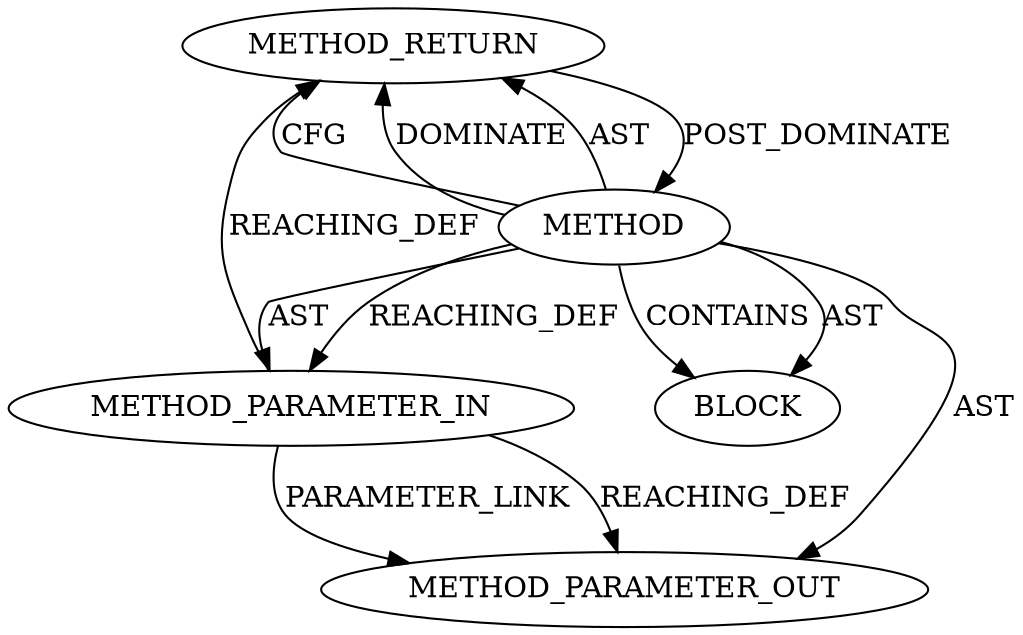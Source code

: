 digraph {
  20328 [label=METHOD_RETURN ORDER=2 CODE="RET" TYPE_FULL_NAME="ANY" EVALUATION_STRATEGY="BY_VALUE"]
  20325 [label=METHOD AST_PARENT_TYPE="NAMESPACE_BLOCK" AST_PARENT_FULL_NAME="<global>" ORDER=0 CODE="<empty>" FULL_NAME="tcp_rate_check_app_limited" IS_EXTERNAL=true FILENAME="<empty>" SIGNATURE="" NAME="tcp_rate_check_app_limited"]
  20327 [label=BLOCK ORDER=1 ARGUMENT_INDEX=1 CODE="<empty>" TYPE_FULL_NAME="ANY"]
  20326 [label=METHOD_PARAMETER_IN ORDER=1 CODE="p1" IS_VARIADIC=false TYPE_FULL_NAME="ANY" EVALUATION_STRATEGY="BY_VALUE" INDEX=1 NAME="p1"]
  22137 [label=METHOD_PARAMETER_OUT ORDER=1 CODE="p1" IS_VARIADIC=false TYPE_FULL_NAME="ANY" EVALUATION_STRATEGY="BY_VALUE" INDEX=1 NAME="p1"]
  20326 -> 22137 [label=REACHING_DEF VARIABLE="p1"]
  20328 -> 20325 [label=POST_DOMINATE ]
  20325 -> 20328 [label=CFG ]
  20325 -> 22137 [label=AST ]
  20325 -> 20328 [label=DOMINATE ]
  20325 -> 20327 [label=AST ]
  20325 -> 20328 [label=AST ]
  20325 -> 20327 [label=CONTAINS ]
  20325 -> 20326 [label=REACHING_DEF VARIABLE=""]
  20326 -> 22137 [label=PARAMETER_LINK ]
  20325 -> 20326 [label=AST ]
  20326 -> 20328 [label=REACHING_DEF VARIABLE="p1"]
}
